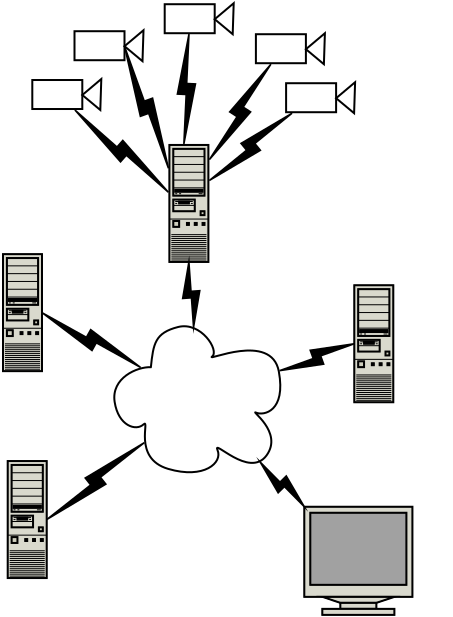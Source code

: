 <?xml version="1.0" encoding="UTF-8"?>
<dia:diagram xmlns:dia="http://www.lysator.liu.se/~alla/dia/">
  <dia:layer name="Background" visible="true">
    <dia:object type="Network - Cloud" version="0" id="O0">
      <dia:attribute name="obj_pos">
        <dia:point val="9.15,5.9"/>
      </dia:attribute>
      <dia:attribute name="obj_bb">
        <dia:rectangle val="9.15,5.9;17.45,13.2"/>
      </dia:attribute>
      <dia:attribute name="elem_corner">
        <dia:point val="9.15,5.9"/>
      </dia:attribute>
      <dia:attribute name="elem_width">
        <dia:real val="8.3"/>
      </dia:attribute>
      <dia:attribute name="elem_height">
        <dia:real val="7.3"/>
      </dia:attribute>
      <dia:attribute name="line_width">
        <dia:real val="0.1"/>
      </dia:attribute>
      <dia:attribute name="line_colour">
        <dia:color val="#000000"/>
      </dia:attribute>
      <dia:attribute name="fill_colour">
        <dia:color val="#ffffff"/>
      </dia:attribute>
      <dia:attribute name="show_background">
        <dia:boolean val="true"/>
      </dia:attribute>
      <dia:attribute name="line_style">
        <dia:enum val="0"/>
        <dia:real val="1"/>
      </dia:attribute>
      <dia:attribute name="text">
        <dia:composite type="text">
          <dia:attribute name="string">
            <dia:string>##</dia:string>
          </dia:attribute>
          <dia:attribute name="font">
            <dia:font family="sans" style="0" name="Helvetica"/>
          </dia:attribute>
          <dia:attribute name="height">
            <dia:real val="0.8"/>
          </dia:attribute>
          <dia:attribute name="pos">
            <dia:point val="13.523,9.679"/>
          </dia:attribute>
          <dia:attribute name="color">
            <dia:color val="#000000"/>
          </dia:attribute>
          <dia:attribute name="alignment">
            <dia:enum val="1"/>
          </dia:attribute>
        </dia:composite>
      </dia:attribute>
      <dia:attribute name="flip_horizontal">
        <dia:boolean val="false"/>
      </dia:attribute>
      <dia:attribute name="flip_vertical">
        <dia:boolean val="false"/>
      </dia:attribute>
    </dia:object>
    <dia:object type="Network - A Bigtower PC" version="0" id="O1">
      <dia:attribute name="obj_pos">
        <dia:point val="21.15,3.85"/>
      </dia:attribute>
      <dia:attribute name="obj_bb">
        <dia:rectangle val="21.1,3.8;23.15,9.75"/>
      </dia:attribute>
      <dia:attribute name="elem_corner">
        <dia:point val="21.15,3.85"/>
      </dia:attribute>
      <dia:attribute name="elem_width">
        <dia:real val="1.95"/>
      </dia:attribute>
      <dia:attribute name="elem_height">
        <dia:real val="5.85"/>
      </dia:attribute>
      <dia:attribute name="line_width">
        <dia:real val="0.1"/>
      </dia:attribute>
      <dia:attribute name="line_colour">
        <dia:color val="#000000"/>
      </dia:attribute>
      <dia:attribute name="fill_colour">
        <dia:color val="#ffffff"/>
      </dia:attribute>
      <dia:attribute name="show_background">
        <dia:boolean val="true"/>
      </dia:attribute>
      <dia:attribute name="line_style">
        <dia:enum val="0"/>
        <dia:real val="1"/>
      </dia:attribute>
      <dia:attribute name="flip_horizontal">
        <dia:boolean val="false"/>
      </dia:attribute>
      <dia:attribute name="flip_vertical">
        <dia:boolean val="false"/>
      </dia:attribute>
    </dia:object>
    <dia:object type="Network - WAN Link" version="1" id="O2">
      <dia:attribute name="obj_pos">
        <dia:point val="17.139,8.181"/>
      </dia:attribute>
      <dia:attribute name="obj_bb">
        <dia:rectangle val="17.139,6.775;21.15,8.181"/>
      </dia:attribute>
      <dia:attribute name="conn_endpoints">
        <dia:point val="17.139,8.181"/>
        <dia:point val="21.15,6.775"/>
      </dia:attribute>
      <dia:attribute name="width">
        <dia:real val="1"/>
      </dia:attribute>
      <dia:attribute name="line_color">
        <dia:color val="#000000"/>
      </dia:attribute>
      <dia:attribute name="fill_color">
        <dia:color val="#000000"/>
      </dia:attribute>
      <dia:connections>
        <dia:connection handle="0" to="O0" connection="4"/>
        <dia:connection handle="1" to="O1" connection="4"/>
      </dia:connections>
    </dia:object>
    <dia:object type="Network - A Bigtower PC" version="0" id="O3">
      <dia:attribute name="obj_pos">
        <dia:point val="3.585,2.295"/>
      </dia:attribute>
      <dia:attribute name="obj_bb">
        <dia:rectangle val="3.535,2.245;5.585,8.195"/>
      </dia:attribute>
      <dia:attribute name="elem_corner">
        <dia:point val="3.585,2.295"/>
      </dia:attribute>
      <dia:attribute name="elem_width">
        <dia:real val="1.95"/>
      </dia:attribute>
      <dia:attribute name="elem_height">
        <dia:real val="5.85"/>
      </dia:attribute>
      <dia:attribute name="line_width">
        <dia:real val="0.1"/>
      </dia:attribute>
      <dia:attribute name="line_colour">
        <dia:color val="#000000"/>
      </dia:attribute>
      <dia:attribute name="fill_colour">
        <dia:color val="#ffffff"/>
      </dia:attribute>
      <dia:attribute name="show_background">
        <dia:boolean val="true"/>
      </dia:attribute>
      <dia:attribute name="line_style">
        <dia:enum val="0"/>
        <dia:real val="1"/>
      </dia:attribute>
      <dia:attribute name="flip_horizontal">
        <dia:boolean val="false"/>
      </dia:attribute>
      <dia:attribute name="flip_vertical">
        <dia:boolean val="false"/>
      </dia:attribute>
    </dia:object>
    <dia:object type="Network - A Bigtower PC" version="0" id="O4">
      <dia:attribute name="obj_pos">
        <dia:point val="3.82,12.64"/>
      </dia:attribute>
      <dia:attribute name="obj_bb">
        <dia:rectangle val="3.77,12.59;5.82,18.54"/>
      </dia:attribute>
      <dia:attribute name="elem_corner">
        <dia:point val="3.82,12.64"/>
      </dia:attribute>
      <dia:attribute name="elem_width">
        <dia:real val="1.95"/>
      </dia:attribute>
      <dia:attribute name="elem_height">
        <dia:real val="5.85"/>
      </dia:attribute>
      <dia:attribute name="line_width">
        <dia:real val="0.1"/>
      </dia:attribute>
      <dia:attribute name="line_colour">
        <dia:color val="#000000"/>
      </dia:attribute>
      <dia:attribute name="fill_colour">
        <dia:color val="#ffffff"/>
      </dia:attribute>
      <dia:attribute name="show_background">
        <dia:boolean val="true"/>
      </dia:attribute>
      <dia:attribute name="line_style">
        <dia:enum val="0"/>
        <dia:real val="1"/>
      </dia:attribute>
      <dia:attribute name="flip_horizontal">
        <dia:boolean val="false"/>
      </dia:attribute>
      <dia:attribute name="flip_vertical">
        <dia:boolean val="false"/>
      </dia:attribute>
    </dia:object>
    <dia:object type="Network - A Bigtower PC" version="0" id="O5">
      <dia:attribute name="obj_pos">
        <dia:point val="11.905,-3.165"/>
      </dia:attribute>
      <dia:attribute name="obj_bb">
        <dia:rectangle val="11.855,-3.215;13.905,2.735"/>
      </dia:attribute>
      <dia:attribute name="elem_corner">
        <dia:point val="11.905,-3.165"/>
      </dia:attribute>
      <dia:attribute name="elem_width">
        <dia:real val="1.95"/>
      </dia:attribute>
      <dia:attribute name="elem_height">
        <dia:real val="5.85"/>
      </dia:attribute>
      <dia:attribute name="line_width">
        <dia:real val="0.1"/>
      </dia:attribute>
      <dia:attribute name="line_colour">
        <dia:color val="#000000"/>
      </dia:attribute>
      <dia:attribute name="fill_colour">
        <dia:color val="#ffffff"/>
      </dia:attribute>
      <dia:attribute name="show_background">
        <dia:boolean val="true"/>
      </dia:attribute>
      <dia:attribute name="line_style">
        <dia:enum val="0"/>
        <dia:real val="1"/>
      </dia:attribute>
      <dia:attribute name="flip_horizontal">
        <dia:boolean val="false"/>
      </dia:attribute>
      <dia:attribute name="flip_vertical">
        <dia:boolean val="false"/>
      </dia:attribute>
    </dia:object>
    <dia:object type="Network - A Workstation Monitor" version="0" id="O6">
      <dia:attribute name="obj_pos">
        <dia:point val="18.65,14.925"/>
      </dia:attribute>
      <dia:attribute name="obj_bb">
        <dia:rectangle val="18.6,14.875;24.106,20.381"/>
      </dia:attribute>
      <dia:attribute name="elem_corner">
        <dia:point val="18.65,14.925"/>
      </dia:attribute>
      <dia:attribute name="elem_width">
        <dia:real val="5.406"/>
      </dia:attribute>
      <dia:attribute name="elem_height">
        <dia:real val="5.406"/>
      </dia:attribute>
      <dia:attribute name="line_width">
        <dia:real val="0.1"/>
      </dia:attribute>
      <dia:attribute name="line_colour">
        <dia:color val="#000000"/>
      </dia:attribute>
      <dia:attribute name="fill_colour">
        <dia:color val="#ffffff"/>
      </dia:attribute>
      <dia:attribute name="show_background">
        <dia:boolean val="true"/>
      </dia:attribute>
      <dia:attribute name="line_style">
        <dia:enum val="0"/>
        <dia:real val="1"/>
      </dia:attribute>
      <dia:attribute name="flip_horizontal">
        <dia:boolean val="false"/>
      </dia:attribute>
      <dia:attribute name="flip_vertical">
        <dia:boolean val="false"/>
      </dia:attribute>
    </dia:object>
    <dia:object type="Network - WAN Link" version="1" id="O7">
      <dia:attribute name="obj_pos">
        <dia:point val="18.65,14.925"/>
      </dia:attribute>
      <dia:attribute name="obj_bb">
        <dia:rectangle val="16.161,12.409;18.65,14.925"/>
      </dia:attribute>
      <dia:attribute name="conn_endpoints">
        <dia:point val="18.65,14.925"/>
        <dia:point val="16.161,12.409"/>
      </dia:attribute>
      <dia:attribute name="width">
        <dia:real val="1"/>
      </dia:attribute>
      <dia:attribute name="line_color">
        <dia:color val="#000000"/>
      </dia:attribute>
      <dia:attribute name="fill_color">
        <dia:color val="#000000"/>
      </dia:attribute>
      <dia:connections>
        <dia:connection handle="0" to="O6" connection="4"/>
        <dia:connection handle="1" to="O0" connection="4"/>
      </dia:connections>
    </dia:object>
    <dia:object type="Network - WAN Link" version="1" id="O8">
      <dia:attribute name="obj_pos">
        <dia:point val="5.77,15.565"/>
      </dia:attribute>
      <dia:attribute name="obj_bb">
        <dia:rectangle val="5.77,11.578;10.743,15.565"/>
      </dia:attribute>
      <dia:attribute name="conn_endpoints">
        <dia:point val="5.77,15.565"/>
        <dia:point val="10.743,11.578"/>
      </dia:attribute>
      <dia:attribute name="width">
        <dia:real val="1"/>
      </dia:attribute>
      <dia:attribute name="line_color">
        <dia:color val="#000000"/>
      </dia:attribute>
      <dia:attribute name="fill_color">
        <dia:color val="#000000"/>
      </dia:attribute>
      <dia:connections>
        <dia:connection handle="0" to="O4" connection="5"/>
        <dia:connection handle="1" to="O0" connection="4"/>
      </dia:connections>
    </dia:object>
    <dia:object type="Network - WAN Link" version="1" id="O9">
      <dia:attribute name="obj_pos">
        <dia:point val="5.535,5.22"/>
      </dia:attribute>
      <dia:attribute name="obj_bb">
        <dia:rectangle val="5.535,5.22;10.595,8.022"/>
      </dia:attribute>
      <dia:attribute name="conn_endpoints">
        <dia:point val="5.535,5.22"/>
        <dia:point val="10.595,8.022"/>
      </dia:attribute>
      <dia:attribute name="width">
        <dia:real val="1"/>
      </dia:attribute>
      <dia:attribute name="line_color">
        <dia:color val="#000000"/>
      </dia:attribute>
      <dia:attribute name="fill_color">
        <dia:color val="#000000"/>
      </dia:attribute>
      <dia:connections>
        <dia:connection handle="0" to="O3" connection="5"/>
        <dia:connection handle="1" to="O0" connection="4"/>
      </dia:connections>
    </dia:object>
    <dia:object type="Network - WAN Link" version="1" id="O10">
      <dia:attribute name="obj_pos">
        <dia:point val="12.88,2.685"/>
      </dia:attribute>
      <dia:attribute name="obj_bb">
        <dia:rectangle val="12.561,2.685;13.418,6.19"/>
      </dia:attribute>
      <dia:attribute name="conn_endpoints">
        <dia:point val="12.88,2.685"/>
        <dia:point val="13.098,6.19"/>
      </dia:attribute>
      <dia:attribute name="width">
        <dia:real val="1"/>
      </dia:attribute>
      <dia:attribute name="line_color">
        <dia:color val="#000000"/>
      </dia:attribute>
      <dia:attribute name="fill_color">
        <dia:color val="#000000"/>
      </dia:attribute>
      <dia:connections>
        <dia:connection handle="0" to="O5" connection="7"/>
        <dia:connection handle="1" to="O0" connection="4"/>
      </dia:connections>
    </dia:object>
    <dia:group>
      <dia:object type="Standard - Box" version="0" id="O11">
        <dia:attribute name="obj_pos">
          <dia:point val="5.05,-6.412"/>
        </dia:attribute>
        <dia:attribute name="obj_bb">
          <dia:rectangle val="5,-6.463;7.6,-4.912"/>
        </dia:attribute>
        <dia:attribute name="elem_corner">
          <dia:point val="5.05,-6.412"/>
        </dia:attribute>
        <dia:attribute name="elem_width">
          <dia:real val="2.5"/>
        </dia:attribute>
        <dia:attribute name="elem_height">
          <dia:real val="1.45"/>
        </dia:attribute>
        <dia:attribute name="show_background">
          <dia:boolean val="true"/>
        </dia:attribute>
      </dia:object>
      <dia:object type="Standard - Polygon" version="0" id="O12">
        <dia:attribute name="obj_pos">
          <dia:point val="7.55,-5.662"/>
        </dia:attribute>
        <dia:attribute name="obj_bb">
          <dia:rectangle val="7.472,-6.573;8.554,-4.809"/>
        </dia:attribute>
        <dia:attribute name="poly_points">
          <dia:point val="7.55,-5.662"/>
          <dia:point val="8.45,-4.912"/>
          <dia:point val="8.5,-6.463"/>
        </dia:attribute>
        <dia:attribute name="show_background">
          <dia:boolean val="true"/>
        </dia:attribute>
      </dia:object>
    </dia:group>
    <dia:group>
      <dia:object type="Standard - Box" version="0" id="O13">
        <dia:attribute name="obj_pos">
          <dia:point val="7.16,-8.852"/>
        </dia:attribute>
        <dia:attribute name="obj_bb">
          <dia:rectangle val="7.11,-8.902;9.71,-7.352"/>
        </dia:attribute>
        <dia:attribute name="elem_corner">
          <dia:point val="7.16,-8.852"/>
        </dia:attribute>
        <dia:attribute name="elem_width">
          <dia:real val="2.5"/>
        </dia:attribute>
        <dia:attribute name="elem_height">
          <dia:real val="1.45"/>
        </dia:attribute>
        <dia:attribute name="show_background">
          <dia:boolean val="true"/>
        </dia:attribute>
      </dia:object>
      <dia:object type="Standard - Polygon" version="0" id="O14">
        <dia:attribute name="obj_pos">
          <dia:point val="9.66,-8.102"/>
        </dia:attribute>
        <dia:attribute name="obj_bb">
          <dia:rectangle val="9.582,-9.012;10.664,-7.248"/>
        </dia:attribute>
        <dia:attribute name="poly_points">
          <dia:point val="9.66,-8.102"/>
          <dia:point val="10.56,-7.352"/>
          <dia:point val="10.61,-8.902"/>
        </dia:attribute>
        <dia:attribute name="show_background">
          <dia:boolean val="true"/>
        </dia:attribute>
      </dia:object>
    </dia:group>
    <dia:group>
      <dia:object type="Standard - Box" version="0" id="O15">
        <dia:attribute name="obj_pos">
          <dia:point val="11.67,-10.202"/>
        </dia:attribute>
        <dia:attribute name="obj_bb">
          <dia:rectangle val="11.62,-10.252;14.22,-8.702"/>
        </dia:attribute>
        <dia:attribute name="elem_corner">
          <dia:point val="11.67,-10.202"/>
        </dia:attribute>
        <dia:attribute name="elem_width">
          <dia:real val="2.5"/>
        </dia:attribute>
        <dia:attribute name="elem_height">
          <dia:real val="1.45"/>
        </dia:attribute>
        <dia:attribute name="show_background">
          <dia:boolean val="true"/>
        </dia:attribute>
      </dia:object>
      <dia:object type="Standard - Polygon" version="0" id="O16">
        <dia:attribute name="obj_pos">
          <dia:point val="14.17,-9.452"/>
        </dia:attribute>
        <dia:attribute name="obj_bb">
          <dia:rectangle val="14.092,-10.363;15.174,-8.598"/>
        </dia:attribute>
        <dia:attribute name="poly_points">
          <dia:point val="14.17,-9.452"/>
          <dia:point val="15.07,-8.702"/>
          <dia:point val="15.12,-10.252"/>
        </dia:attribute>
        <dia:attribute name="show_background">
          <dia:boolean val="true"/>
        </dia:attribute>
      </dia:object>
    </dia:group>
    <dia:group>
      <dia:object type="Standard - Box" version="0" id="O17">
        <dia:attribute name="obj_pos">
          <dia:point val="16.23,-8.702"/>
        </dia:attribute>
        <dia:attribute name="obj_bb">
          <dia:rectangle val="16.18,-8.752;18.78,-7.202"/>
        </dia:attribute>
        <dia:attribute name="elem_corner">
          <dia:point val="16.23,-8.702"/>
        </dia:attribute>
        <dia:attribute name="elem_width">
          <dia:real val="2.5"/>
        </dia:attribute>
        <dia:attribute name="elem_height">
          <dia:real val="1.45"/>
        </dia:attribute>
        <dia:attribute name="show_background">
          <dia:boolean val="true"/>
        </dia:attribute>
      </dia:object>
      <dia:object type="Standard - Polygon" version="0" id="O18">
        <dia:attribute name="obj_pos">
          <dia:point val="18.73,-7.952"/>
        </dia:attribute>
        <dia:attribute name="obj_bb">
          <dia:rectangle val="18.652,-8.863;19.734,-7.098"/>
        </dia:attribute>
        <dia:attribute name="poly_points">
          <dia:point val="18.73,-7.952"/>
          <dia:point val="19.63,-7.202"/>
          <dia:point val="19.68,-8.752"/>
        </dia:attribute>
        <dia:attribute name="show_background">
          <dia:boolean val="true"/>
        </dia:attribute>
      </dia:object>
    </dia:group>
    <dia:group>
      <dia:object type="Standard - Box" version="0" id="O19">
        <dia:attribute name="obj_pos">
          <dia:point val="17.74,-6.252"/>
        </dia:attribute>
        <dia:attribute name="obj_bb">
          <dia:rectangle val="17.69,-6.302;20.29,-4.752"/>
        </dia:attribute>
        <dia:attribute name="elem_corner">
          <dia:point val="17.74,-6.252"/>
        </dia:attribute>
        <dia:attribute name="elem_width">
          <dia:real val="2.5"/>
        </dia:attribute>
        <dia:attribute name="elem_height">
          <dia:real val="1.45"/>
        </dia:attribute>
        <dia:attribute name="show_background">
          <dia:boolean val="true"/>
        </dia:attribute>
      </dia:object>
      <dia:object type="Standard - Polygon" version="0" id="O20">
        <dia:attribute name="obj_pos">
          <dia:point val="20.24,-5.502"/>
        </dia:attribute>
        <dia:attribute name="obj_bb">
          <dia:rectangle val="20.162,-6.412;21.244,-4.648"/>
        </dia:attribute>
        <dia:attribute name="poly_points">
          <dia:point val="20.24,-5.502"/>
          <dia:point val="21.14,-4.752"/>
          <dia:point val="21.19,-6.302"/>
        </dia:attribute>
        <dia:attribute name="show_background">
          <dia:boolean val="true"/>
        </dia:attribute>
      </dia:object>
    </dia:group>
    <dia:object type="Network - WAN Link" version="1" id="O21">
      <dia:attribute name="obj_pos">
        <dia:point val="18.037,-4.752"/>
      </dia:attribute>
      <dia:attribute name="obj_bb">
        <dia:rectangle val="13.902,-4.752;18.037,-1.389"/>
      </dia:attribute>
      <dia:attribute name="conn_endpoints">
        <dia:point val="18.037,-4.752"/>
        <dia:point val="13.902,-1.389"/>
      </dia:attribute>
      <dia:attribute name="width">
        <dia:real val="1"/>
      </dia:attribute>
      <dia:attribute name="line_color">
        <dia:color val="#000000"/>
      </dia:attribute>
      <dia:attribute name="fill_color">
        <dia:color val="#000000"/>
      </dia:attribute>
      <dia:connections>
        <dia:connection handle="0" to="O19" connection="8"/>
        <dia:connection handle="1" to="O5" connection="8"/>
      </dia:connections>
    </dia:object>
    <dia:object type="Network - WAN Link" version="1" id="O22">
      <dia:attribute name="obj_pos">
        <dia:point val="16.98,-7.202"/>
      </dia:attribute>
      <dia:attribute name="obj_bb">
        <dia:rectangle val="13.904,-7.202;16.98,-2.433"/>
      </dia:attribute>
      <dia:attribute name="conn_endpoints">
        <dia:point val="16.98,-7.202"/>
        <dia:point val="13.904,-2.433"/>
      </dia:attribute>
      <dia:attribute name="width">
        <dia:real val="1"/>
      </dia:attribute>
      <dia:attribute name="line_color">
        <dia:color val="#000000"/>
      </dia:attribute>
      <dia:attribute name="fill_color">
        <dia:color val="#000000"/>
      </dia:attribute>
      <dia:connections>
        <dia:connection handle="0" to="O17" connection="8"/>
        <dia:connection handle="1" to="O5" connection="8"/>
      </dia:connections>
    </dia:object>
    <dia:object type="Network - WAN Link" version="1" id="O23">
      <dia:attribute name="obj_pos">
        <dia:point val="12.884,-8.71"/>
      </dia:attribute>
      <dia:attribute name="obj_bb">
        <dia:rectangle val="12.304,-8.71;13.209,-3.215"/>
      </dia:attribute>
      <dia:attribute name="conn_endpoints">
        <dia:point val="12.884,-8.71"/>
        <dia:point val="12.629,-3.215"/>
      </dia:attribute>
      <dia:attribute name="width">
        <dia:real val="1"/>
      </dia:attribute>
      <dia:attribute name="line_color">
        <dia:color val="#000000"/>
      </dia:attribute>
      <dia:attribute name="fill_color">
        <dia:color val="#000000"/>
      </dia:attribute>
      <dia:connections>
        <dia:connection handle="0" to="O15" connection="8"/>
        <dia:connection handle="1" to="O5" connection="8"/>
      </dia:connections>
    </dia:object>
    <dia:object type="Network - WAN Link" version="1" id="O24">
      <dia:attribute name="obj_pos">
        <dia:point val="9.66,-8.102"/>
      </dia:attribute>
      <dia:attribute name="obj_bb">
        <dia:rectangle val="9.66,-8.102;11.857,-1.998"/>
      </dia:attribute>
      <dia:attribute name="conn_endpoints">
        <dia:point val="9.66,-8.102"/>
        <dia:point val="11.857,-1.998"/>
      </dia:attribute>
      <dia:attribute name="width">
        <dia:real val="1"/>
      </dia:attribute>
      <dia:attribute name="line_color">
        <dia:color val="#000000"/>
      </dia:attribute>
      <dia:attribute name="fill_color">
        <dia:color val="#000000"/>
      </dia:attribute>
      <dia:connections>
        <dia:connection handle="0" to="O14" connection="0"/>
        <dia:connection handle="1" to="O5" connection="8"/>
      </dia:connections>
    </dia:object>
    <dia:object type="Network - WAN Link" version="1" id="O25">
      <dia:attribute name="obj_pos">
        <dia:point val="7.18,-4.913"/>
      </dia:attribute>
      <dia:attribute name="obj_bb">
        <dia:rectangle val="7.18,-4.913;11.855,-0.799"/>
      </dia:attribute>
      <dia:attribute name="conn_endpoints">
        <dia:point val="7.18,-4.913"/>
        <dia:point val="11.855,-0.799"/>
      </dia:attribute>
      <dia:attribute name="width">
        <dia:real val="1"/>
      </dia:attribute>
      <dia:attribute name="line_color">
        <dia:color val="#000000"/>
      </dia:attribute>
      <dia:attribute name="fill_color">
        <dia:color val="#000000"/>
      </dia:attribute>
      <dia:connections>
        <dia:connection handle="0" to="O11" connection="8"/>
        <dia:connection handle="1" to="O5" connection="8"/>
      </dia:connections>
    </dia:object>
  </dia:layer>
</dia:diagram>
